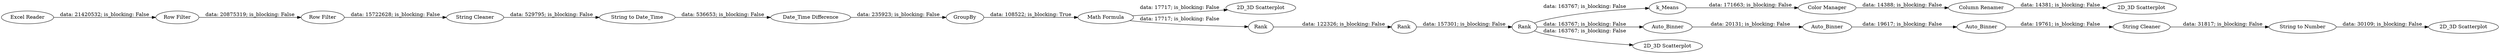digraph {
	"-3219976450329148874_2" [label="Row Filter"]
	"-3219976450329148874_16" [label=Auto_Binner]
	"-3219976450329148874_11" [label=Rank]
	"-3219976450329148874_23" [label="Color Manager"]
	"-3219976450329148874_9" [label="2D_3D Scatterplot"]
	"-3219976450329148874_22" [label=k_Means]
	"-3219976450329148874_4" [label="String to Date_Time"]
	"-3219976450329148874_5" [label="Date_Time Difference"]
	"-3219976450329148874_10" [label=Rank]
	"-3219976450329148874_25" [label="Column Renamer"]
	"-3219976450329148874_7" [label="Row Filter"]
	"-3219976450329148874_12" [label=Rank]
	"-3219976450329148874_19" [label="String Cleaner"]
	"-3219976450329148874_24" [label="2D_3D Scatterplot"]
	"-3219976450329148874_3" [label="String Cleaner"]
	"-3219976450329148874_1" [label="Excel Reader"]
	"-3219976450329148874_15" [label=Auto_Binner]
	"-3219976450329148874_8" [label="Math Formula"]
	"-3219976450329148874_21" [label="2D_3D Scatterplot"]
	"-3219976450329148874_20" [label="String to Number"]
	"-3219976450329148874_17" [label=Auto_Binner]
	"-3219976450329148874_13" [label="2D_3D Scatterplot"]
	"-3219976450329148874_6" [label=GroupBy]
	"-3219976450329148874_12" -> "-3219976450329148874_22" [label="data: 163767; is_blocking: False"]
	"-3219976450329148874_8" -> "-3219976450329148874_9" [label="data: 17717; is_blocking: False"]
	"-3219976450329148874_15" -> "-3219976450329148874_16" [label="data: 20131; is_blocking: False"]
	"-3219976450329148874_19" -> "-3219976450329148874_20" [label="data: 31817; is_blocking: False"]
	"-3219976450329148874_23" -> "-3219976450329148874_25" [label="data: 14388; is_blocking: False"]
	"-3219976450329148874_5" -> "-3219976450329148874_6" [label="data: 235923; is_blocking: False"]
	"-3219976450329148874_10" -> "-3219976450329148874_11" [label="data: 122326; is_blocking: False"]
	"-3219976450329148874_11" -> "-3219976450329148874_12" [label="data: 157301; is_blocking: False"]
	"-3219976450329148874_12" -> "-3219976450329148874_15" [label="data: 163767; is_blocking: False"]
	"-3219976450329148874_25" -> "-3219976450329148874_24" [label="data: 14381; is_blocking: False"]
	"-3219976450329148874_4" -> "-3219976450329148874_5" [label="data: 536653; is_blocking: False"]
	"-3219976450329148874_7" -> "-3219976450329148874_3" [label="data: 15722628; is_blocking: False"]
	"-3219976450329148874_22" -> "-3219976450329148874_23" [label="data: 171663; is_blocking: False"]
	"-3219976450329148874_20" -> "-3219976450329148874_21" [label="data: 30109; is_blocking: False"]
	"-3219976450329148874_1" -> "-3219976450329148874_2" [label="data: 21420532; is_blocking: False"]
	"-3219976450329148874_6" -> "-3219976450329148874_8" [label="data: 108522; is_blocking: True"]
	"-3219976450329148874_17" -> "-3219976450329148874_19" [label="data: 19761; is_blocking: False"]
	"-3219976450329148874_16" -> "-3219976450329148874_17" [label="data: 19617; is_blocking: False"]
	"-3219976450329148874_2" -> "-3219976450329148874_7" [label="data: 20875319; is_blocking: False"]
	"-3219976450329148874_3" -> "-3219976450329148874_4" [label="data: 529795; is_blocking: False"]
	"-3219976450329148874_8" -> "-3219976450329148874_10" [label="data: 17717; is_blocking: False"]
	"-3219976450329148874_12" -> "-3219976450329148874_13" [label="data: 163767; is_blocking: False"]
	rankdir=LR
}
